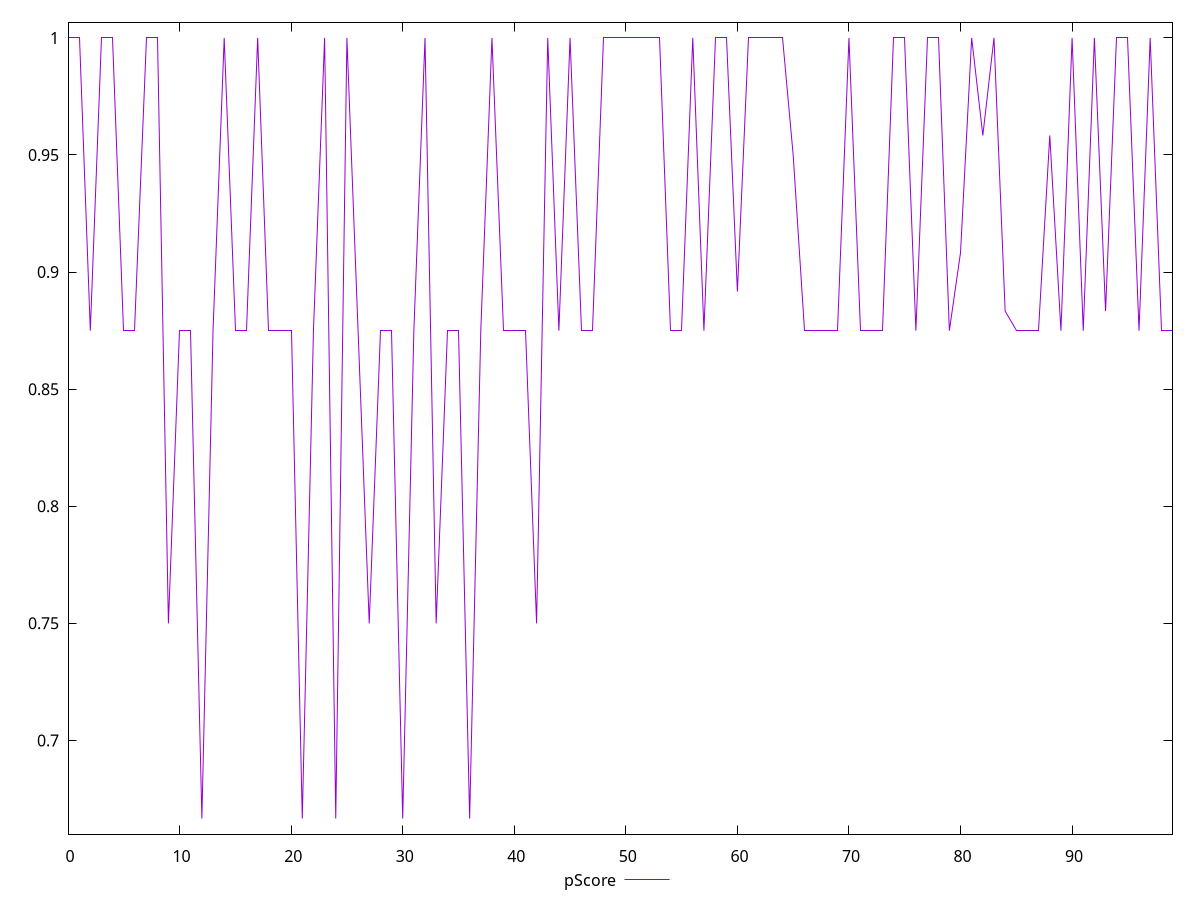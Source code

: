 reset

$pScore <<EOF
0 1
1 1
2 0.875
3 1
4 1
5 0.875
6 0.875
7 1
8 1
9 0.75
10 0.875
11 0.875
12 0.6666666666666666
13 0.875
14 1
15 0.875
16 0.875
17 1
18 0.875
19 0.875
20 0.875
21 0.6666666666666666
22 0.875
23 1
24 0.6666666666666666
25 1
26 0.875
27 0.75
28 0.875
29 0.875
30 0.6666666666666666
31 0.875
32 1
33 0.75
34 0.875
35 0.875
36 0.6666666666666666
37 0.875
38 1
39 0.875
40 0.875
41 0.875
42 0.75
43 1
44 0.875
45 1
46 0.875
47 0.875
48 1
49 1
50 1
51 1
52 1
53 1
54 0.875
55 0.875
56 1
57 0.875
58 1
59 1
60 0.8916666666666666
61 1
62 1
63 1
64 1
65 0.95
66 0.875
67 0.875
68 0.875
69 0.875
70 1
71 0.875
72 0.875
73 0.875
74 1
75 1
76 0.875
77 1
78 1
79 0.875
80 0.9083333333333333
81 1
82 0.9583333333333334
83 1
84 0.8833333333333333
85 0.875
86 0.875
87 0.875
88 0.9583333333333334
89 0.875
90 1
91 0.875
92 1
93 0.8833333333333333
94 1
95 1
96 0.875
97 1
98 0.875
99 0.875
EOF

set key outside below
set xrange [0:99]
set yrange [0.6599999999999999:1.0066666666666666]
set trange [0.6599999999999999:1.0066666666666666]
set terminal svg size 640, 500 enhanced background rgb 'white'
set output "report_00025_2021-02-22T21:38:55.199Z/unminified-css/samples/pages/pScore/values.svg"

plot $pScore title "pScore" with line

reset
